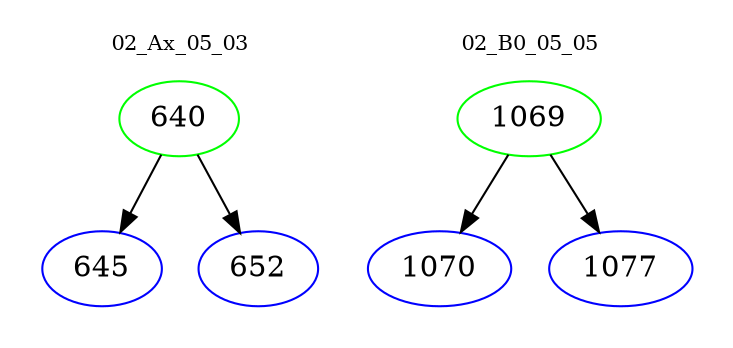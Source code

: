 digraph{
subgraph cluster_0 {
color = white
label = "02_Ax_05_03";
fontsize=10;
T0_640 [label="640", color="green"]
T0_640 -> T0_645 [color="black"]
T0_645 [label="645", color="blue"]
T0_640 -> T0_652 [color="black"]
T0_652 [label="652", color="blue"]
}
subgraph cluster_1 {
color = white
label = "02_B0_05_05";
fontsize=10;
T1_1069 [label="1069", color="green"]
T1_1069 -> T1_1070 [color="black"]
T1_1070 [label="1070", color="blue"]
T1_1069 -> T1_1077 [color="black"]
T1_1077 [label="1077", color="blue"]
}
}
